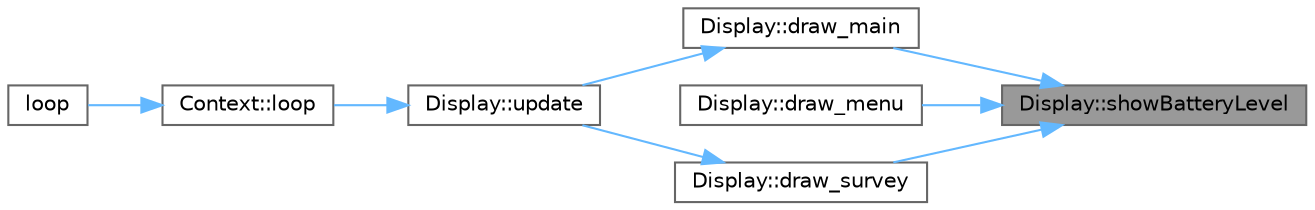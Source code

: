 digraph "Display::showBatteryLevel"
{
 // LATEX_PDF_SIZE
  bgcolor="transparent";
  edge [fontname=Helvetica,fontsize=10,labelfontname=Helvetica,labelfontsize=10];
  node [fontname=Helvetica,fontsize=10,shape=box,height=0.2,width=0.4];
  rankdir="RL";
  Node1 [id="Node000001",label="Display::showBatteryLevel",height=0.2,width=0.4,color="gray40", fillcolor="grey60", style="filled", fontcolor="black",tooltip=" "];
  Node1 -> Node2 [id="edge8_Node000001_Node000002",dir="back",color="steelblue1",style="solid",tooltip=" "];
  Node2 [id="Node000002",label="Display::draw_main",height=0.2,width=0.4,color="grey40", fillcolor="white", style="filled",URL="$class_display.html#a67f2a955b6ece55b0523c08cac84653e",tooltip=" "];
  Node2 -> Node3 [id="edge9_Node000002_Node000003",dir="back",color="steelblue1",style="solid",tooltip=" "];
  Node3 [id="Node000003",label="Display::update",height=0.2,width=0.4,color="grey40", fillcolor="white", style="filled",URL="$class_display.html#ad2740b779d61e461c4dcaaf34f1fcd8f",tooltip=" "];
  Node3 -> Node4 [id="edge10_Node000003_Node000004",dir="back",color="steelblue1",style="solid",tooltip=" "];
  Node4 [id="Node000004",label="Context::loop",height=0.2,width=0.4,color="grey40", fillcolor="white", style="filled",URL="$class_context.html#a78c450b80877fe560a2abe7a541a118c",tooltip=" "];
  Node4 -> Node5 [id="edge11_Node000004_Node000005",dir="back",color="steelblue1",style="solid",tooltip=" "];
  Node5 [id="Node000005",label="loop",height=0.2,width=0.4,color="grey40", fillcolor="white", style="filled",URL="$archive_2bgeigie__firmware__pio_2src_2main_8cpp.html#afe461d27b9c48d5921c00d521181f12f",tooltip=" "];
  Node1 -> Node6 [id="edge12_Node000001_Node000006",dir="back",color="steelblue1",style="solid",tooltip=" "];
  Node6 [id="Node000006",label="Display::draw_menu",height=0.2,width=0.4,color="grey40", fillcolor="white", style="filled",URL="$class_display.html#a4e1b7f010db6d39b421560b24550fdf1",tooltip=" "];
  Node1 -> Node7 [id="edge13_Node000001_Node000007",dir="back",color="steelblue1",style="solid",tooltip=" "];
  Node7 [id="Node000007",label="Display::draw_survey",height=0.2,width=0.4,color="grey40", fillcolor="white", style="filled",URL="$class_display.html#ae560cdb07a616ef351214a053b018128",tooltip=" "];
  Node7 -> Node3 [id="edge14_Node000007_Node000003",dir="back",color="steelblue1",style="solid",tooltip=" "];
}
